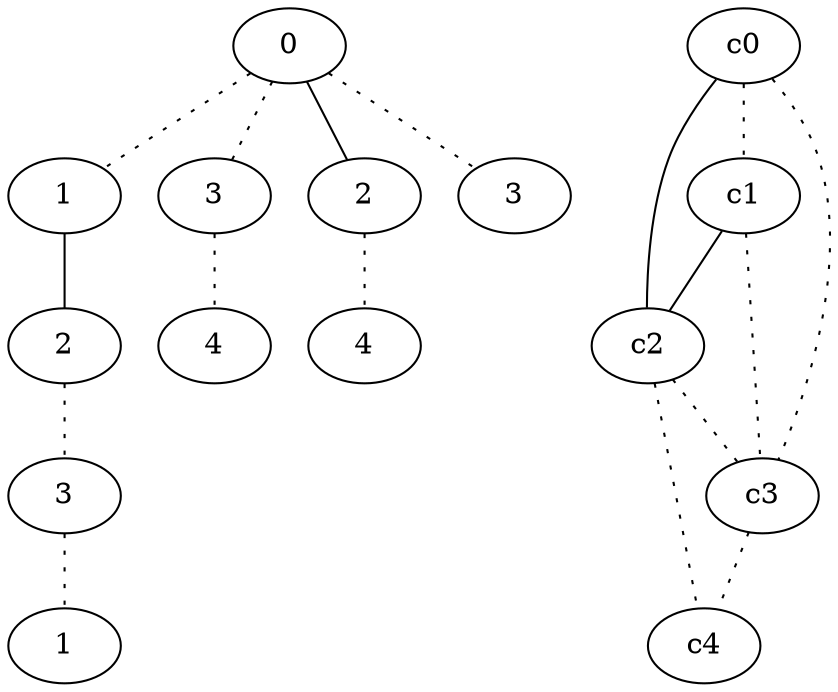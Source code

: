graph {
a0[label=0];
a1[label=1];
a2[label=2];
a3[label=3];
a4[label=1];
a5[label=3];
a6[label=4];
a7[label=2];
a8[label=4];
a9[label=3];
a0 -- a1 [style=dotted];
a0 -- a5 [style=dotted];
a0 -- a7;
a0 -- a9 [style=dotted];
a1 -- a2;
a2 -- a3 [style=dotted];
a3 -- a4 [style=dotted];
a5 -- a6 [style=dotted];
a7 -- a8 [style=dotted];
c0 -- c1 [style=dotted];
c0 -- c2;
c0 -- c3 [style=dotted];
c1 -- c2;
c1 -- c3 [style=dotted];
c2 -- c3 [style=dotted];
c2 -- c4 [style=dotted];
c3 -- c4 [style=dotted];
}
